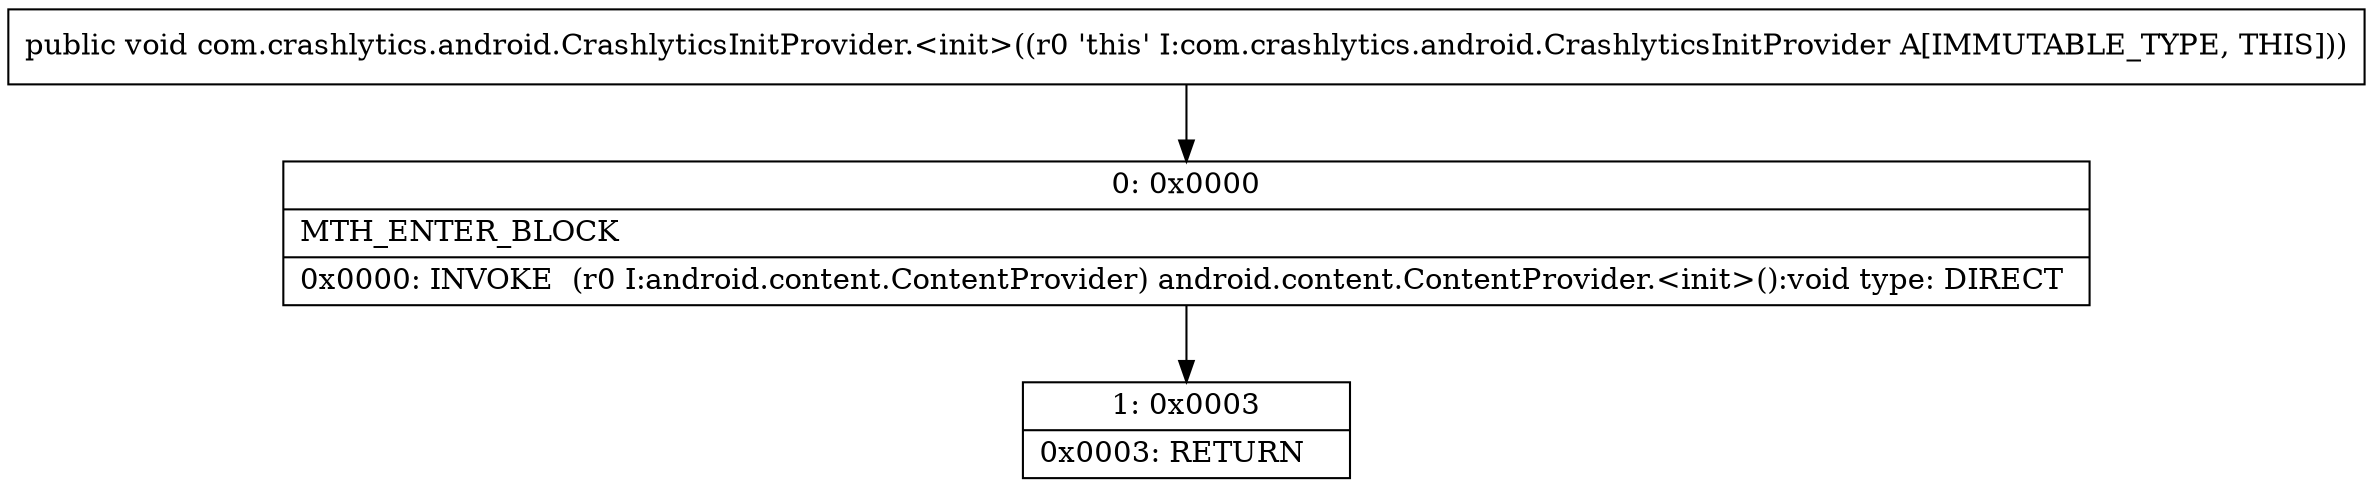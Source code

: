 digraph "CFG forcom.crashlytics.android.CrashlyticsInitProvider.\<init\>()V" {
Node_0 [shape=record,label="{0\:\ 0x0000|MTH_ENTER_BLOCK\l|0x0000: INVOKE  (r0 I:android.content.ContentProvider) android.content.ContentProvider.\<init\>():void type: DIRECT \l}"];
Node_1 [shape=record,label="{1\:\ 0x0003|0x0003: RETURN   \l}"];
MethodNode[shape=record,label="{public void com.crashlytics.android.CrashlyticsInitProvider.\<init\>((r0 'this' I:com.crashlytics.android.CrashlyticsInitProvider A[IMMUTABLE_TYPE, THIS])) }"];
MethodNode -> Node_0;
Node_0 -> Node_1;
}

